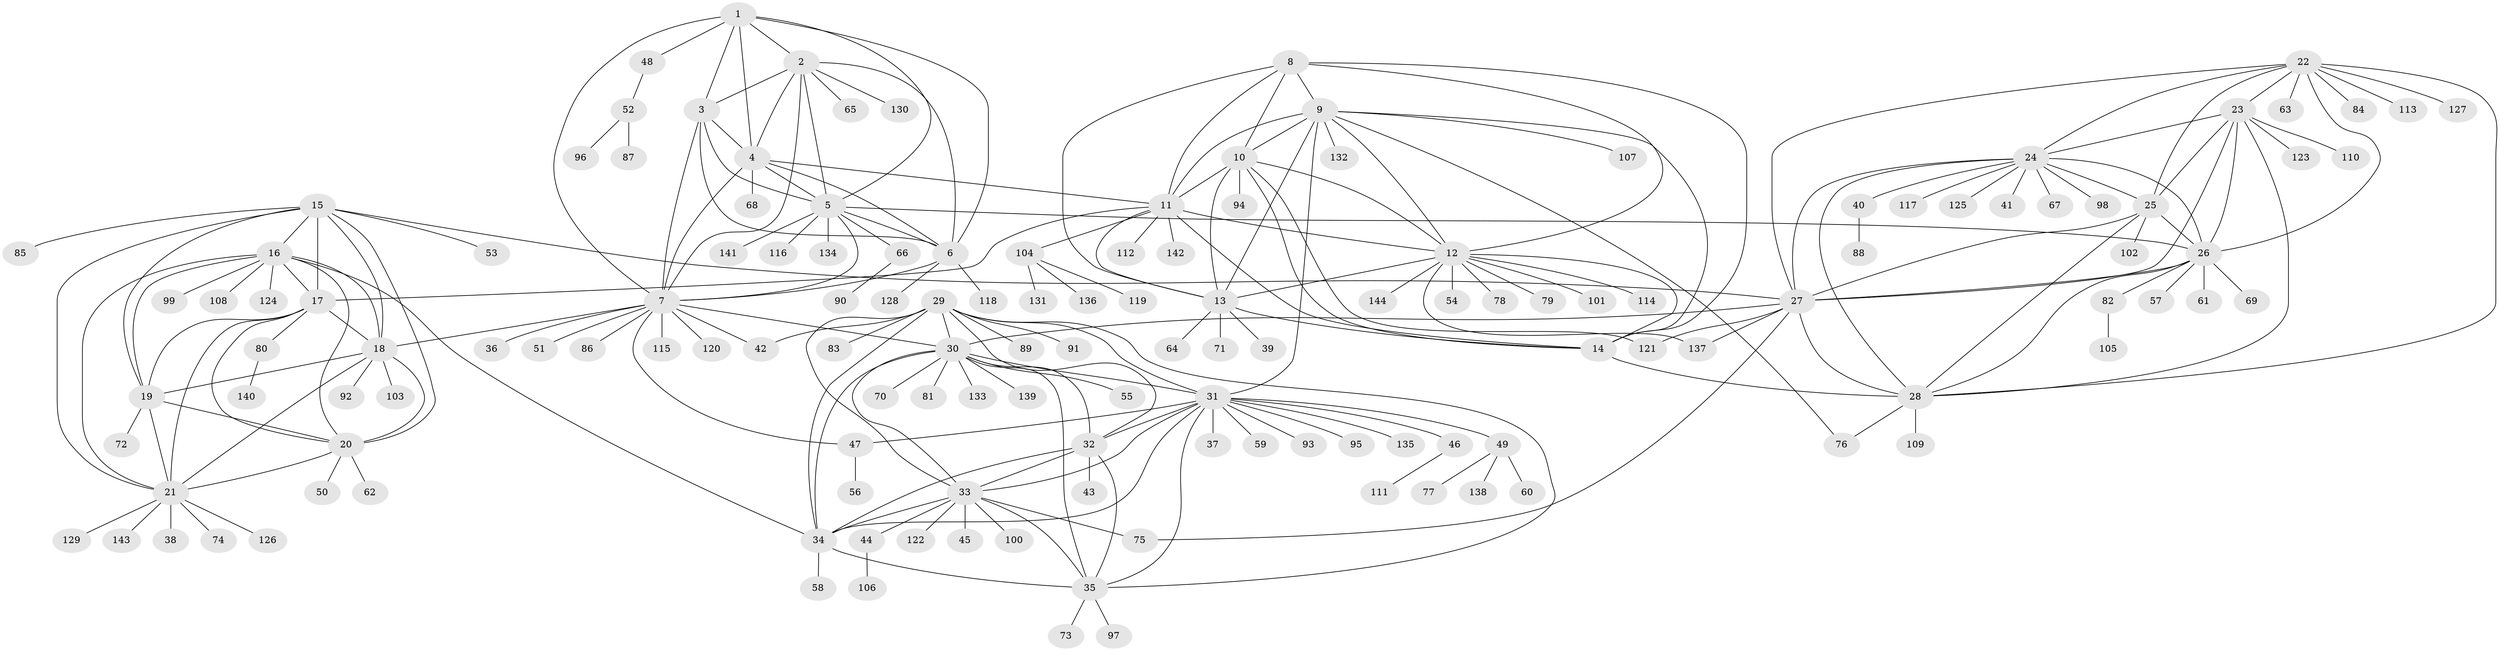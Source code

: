 // coarse degree distribution, {2: 0.06818181818181818, 6: 0.11363636363636363, 9: 0.022727272727272728, 1: 0.7045454545454546, 12: 0.022727272727272728, 8: 0.022727272727272728, 4: 0.022727272727272728, 10: 0.022727272727272728}
// Generated by graph-tools (version 1.1) at 2025/37/03/04/25 23:37:50]
// undirected, 144 vertices, 230 edges
graph export_dot {
  node [color=gray90,style=filled];
  1;
  2;
  3;
  4;
  5;
  6;
  7;
  8;
  9;
  10;
  11;
  12;
  13;
  14;
  15;
  16;
  17;
  18;
  19;
  20;
  21;
  22;
  23;
  24;
  25;
  26;
  27;
  28;
  29;
  30;
  31;
  32;
  33;
  34;
  35;
  36;
  37;
  38;
  39;
  40;
  41;
  42;
  43;
  44;
  45;
  46;
  47;
  48;
  49;
  50;
  51;
  52;
  53;
  54;
  55;
  56;
  57;
  58;
  59;
  60;
  61;
  62;
  63;
  64;
  65;
  66;
  67;
  68;
  69;
  70;
  71;
  72;
  73;
  74;
  75;
  76;
  77;
  78;
  79;
  80;
  81;
  82;
  83;
  84;
  85;
  86;
  87;
  88;
  89;
  90;
  91;
  92;
  93;
  94;
  95;
  96;
  97;
  98;
  99;
  100;
  101;
  102;
  103;
  104;
  105;
  106;
  107;
  108;
  109;
  110;
  111;
  112;
  113;
  114;
  115;
  116;
  117;
  118;
  119;
  120;
  121;
  122;
  123;
  124;
  125;
  126;
  127;
  128;
  129;
  130;
  131;
  132;
  133;
  134;
  135;
  136;
  137;
  138;
  139;
  140;
  141;
  142;
  143;
  144;
  1 -- 2;
  1 -- 3;
  1 -- 4;
  1 -- 5;
  1 -- 6;
  1 -- 7;
  1 -- 48;
  2 -- 3;
  2 -- 4;
  2 -- 5;
  2 -- 6;
  2 -- 7;
  2 -- 65;
  2 -- 130;
  3 -- 4;
  3 -- 5;
  3 -- 6;
  3 -- 7;
  4 -- 5;
  4 -- 6;
  4 -- 7;
  4 -- 11;
  4 -- 68;
  5 -- 6;
  5 -- 7;
  5 -- 26;
  5 -- 66;
  5 -- 116;
  5 -- 134;
  5 -- 141;
  6 -- 7;
  6 -- 118;
  6 -- 128;
  7 -- 18;
  7 -- 30;
  7 -- 36;
  7 -- 42;
  7 -- 47;
  7 -- 51;
  7 -- 86;
  7 -- 115;
  7 -- 120;
  8 -- 9;
  8 -- 10;
  8 -- 11;
  8 -- 12;
  8 -- 13;
  8 -- 14;
  9 -- 10;
  9 -- 11;
  9 -- 12;
  9 -- 13;
  9 -- 14;
  9 -- 31;
  9 -- 76;
  9 -- 107;
  9 -- 132;
  10 -- 11;
  10 -- 12;
  10 -- 13;
  10 -- 14;
  10 -- 94;
  10 -- 121;
  11 -- 12;
  11 -- 13;
  11 -- 14;
  11 -- 17;
  11 -- 104;
  11 -- 112;
  11 -- 142;
  12 -- 13;
  12 -- 14;
  12 -- 54;
  12 -- 78;
  12 -- 79;
  12 -- 101;
  12 -- 114;
  12 -- 137;
  12 -- 144;
  13 -- 14;
  13 -- 39;
  13 -- 64;
  13 -- 71;
  14 -- 28;
  15 -- 16;
  15 -- 17;
  15 -- 18;
  15 -- 19;
  15 -- 20;
  15 -- 21;
  15 -- 27;
  15 -- 53;
  15 -- 85;
  16 -- 17;
  16 -- 18;
  16 -- 19;
  16 -- 20;
  16 -- 21;
  16 -- 34;
  16 -- 99;
  16 -- 108;
  16 -- 124;
  17 -- 18;
  17 -- 19;
  17 -- 20;
  17 -- 21;
  17 -- 80;
  18 -- 19;
  18 -- 20;
  18 -- 21;
  18 -- 92;
  18 -- 103;
  19 -- 20;
  19 -- 21;
  19 -- 72;
  20 -- 21;
  20 -- 50;
  20 -- 62;
  21 -- 38;
  21 -- 74;
  21 -- 126;
  21 -- 129;
  21 -- 143;
  22 -- 23;
  22 -- 24;
  22 -- 25;
  22 -- 26;
  22 -- 27;
  22 -- 28;
  22 -- 63;
  22 -- 84;
  22 -- 113;
  22 -- 127;
  23 -- 24;
  23 -- 25;
  23 -- 26;
  23 -- 27;
  23 -- 28;
  23 -- 110;
  23 -- 123;
  24 -- 25;
  24 -- 26;
  24 -- 27;
  24 -- 28;
  24 -- 40;
  24 -- 41;
  24 -- 67;
  24 -- 98;
  24 -- 117;
  24 -- 125;
  25 -- 26;
  25 -- 27;
  25 -- 28;
  25 -- 102;
  26 -- 27;
  26 -- 28;
  26 -- 57;
  26 -- 61;
  26 -- 69;
  26 -- 82;
  27 -- 28;
  27 -- 30;
  27 -- 75;
  27 -- 121;
  27 -- 137;
  28 -- 76;
  28 -- 109;
  29 -- 30;
  29 -- 31;
  29 -- 32;
  29 -- 33;
  29 -- 34;
  29 -- 35;
  29 -- 42;
  29 -- 83;
  29 -- 89;
  29 -- 91;
  30 -- 31;
  30 -- 32;
  30 -- 33;
  30 -- 34;
  30 -- 35;
  30 -- 55;
  30 -- 70;
  30 -- 81;
  30 -- 133;
  30 -- 139;
  31 -- 32;
  31 -- 33;
  31 -- 34;
  31 -- 35;
  31 -- 37;
  31 -- 46;
  31 -- 47;
  31 -- 49;
  31 -- 59;
  31 -- 93;
  31 -- 95;
  31 -- 135;
  32 -- 33;
  32 -- 34;
  32 -- 35;
  32 -- 43;
  33 -- 34;
  33 -- 35;
  33 -- 44;
  33 -- 45;
  33 -- 75;
  33 -- 100;
  33 -- 122;
  34 -- 35;
  34 -- 58;
  35 -- 73;
  35 -- 97;
  40 -- 88;
  44 -- 106;
  46 -- 111;
  47 -- 56;
  48 -- 52;
  49 -- 60;
  49 -- 77;
  49 -- 138;
  52 -- 87;
  52 -- 96;
  66 -- 90;
  80 -- 140;
  82 -- 105;
  104 -- 119;
  104 -- 131;
  104 -- 136;
}
